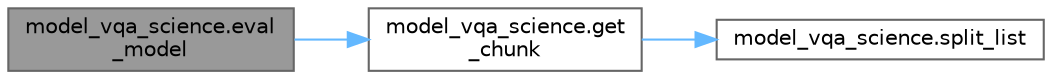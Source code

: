 digraph "model_vqa_science.eval_model"
{
 // LATEX_PDF_SIZE
  bgcolor="transparent";
  edge [fontname=Helvetica,fontsize=10,labelfontname=Helvetica,labelfontsize=10];
  node [fontname=Helvetica,fontsize=10,shape=box,height=0.2,width=0.4];
  rankdir="LR";
  Node1 [id="Node000001",label="model_vqa_science.eval\l_model",height=0.2,width=0.4,color="gray40", fillcolor="grey60", style="filled", fontcolor="black",tooltip=" "];
  Node1 -> Node2 [id="edge1_Node000001_Node000002",color="steelblue1",style="solid",tooltip=" "];
  Node2 [id="Node000002",label="model_vqa_science.get\l_chunk",height=0.2,width=0.4,color="grey40", fillcolor="white", style="filled",URL="$namespacemodel__vqa__science.html#a3348d548ad6768982ecb7ff411c3542d",tooltip=" "];
  Node2 -> Node3 [id="edge2_Node000002_Node000003",color="steelblue1",style="solid",tooltip=" "];
  Node3 [id="Node000003",label="model_vqa_science.split_list",height=0.2,width=0.4,color="grey40", fillcolor="white", style="filled",URL="$namespacemodel__vqa__science.html#a1674fc1be04ac26c6ae97fb6672d19c6",tooltip=" "];
}
